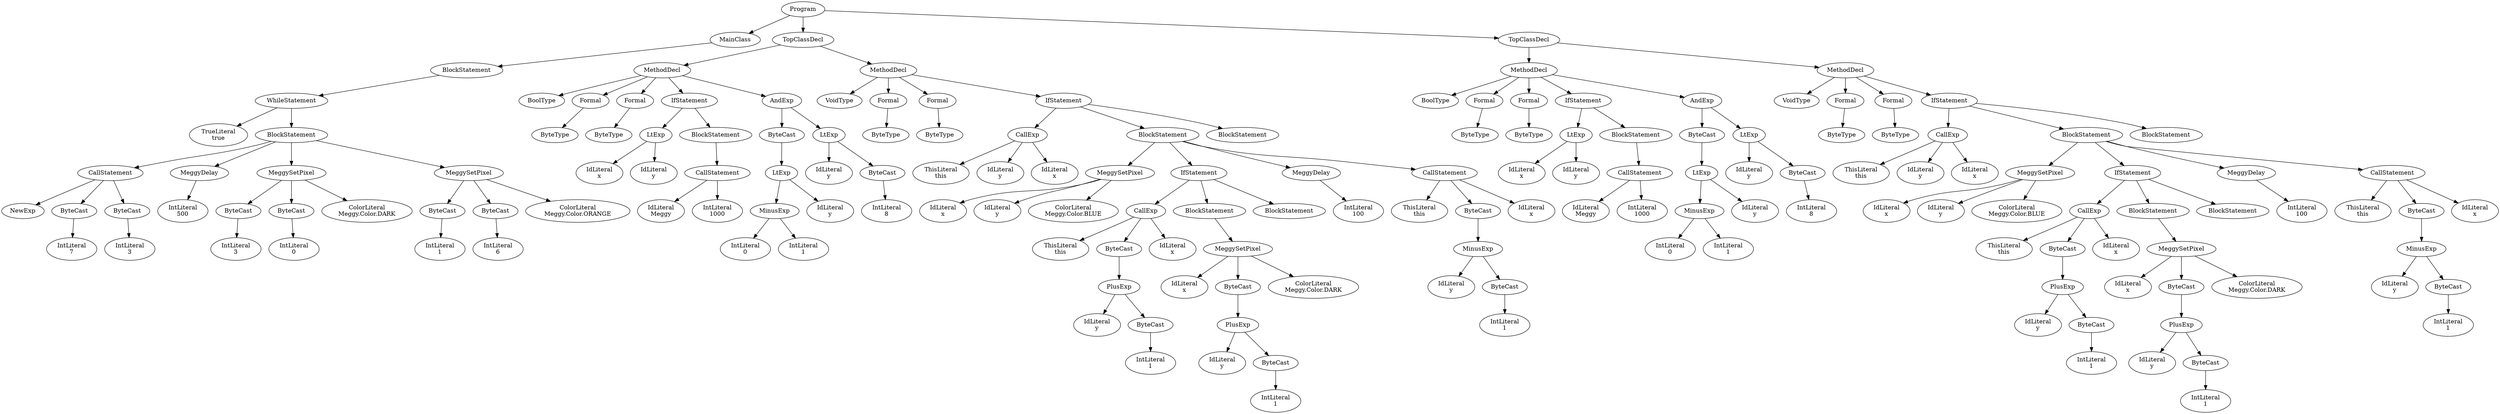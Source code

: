 digraph ASTGraph {
0 [ label="Program" ];
1 [ label="MainClass" ];
0 -> 1
2 [ label="BlockStatement" ];
1 -> 2
3 [ label="WhileStatement" ];
2 -> 3
4 [ label="TrueLiteral\ntrue" ];
3 -> 4
5 [ label="BlockStatement" ];
3 -> 5
6 [ label="CallStatement" ];
5 -> 6
7 [ label="NewExp" ];
6 -> 7
8 [ label="ByteCast" ];
6 -> 8
9 [ label="IntLiteral\n7" ];
8 -> 9
10 [ label="ByteCast" ];
6 -> 10
11 [ label="IntLiteral\n3" ];
10 -> 11
12 [ label="MeggyDelay" ];
5 -> 12
13 [ label="IntLiteral\n500" ];
12 -> 13
14 [ label="MeggySetPixel" ];
5 -> 14
15 [ label="ByteCast" ];
14 -> 15
16 [ label="IntLiteral\n3" ];
15 -> 16
17 [ label="ByteCast" ];
14 -> 17
18 [ label="IntLiteral\n0" ];
17 -> 18
19 [ label="ColorLiteral\nMeggy.Color.DARK" ];
14 -> 19
20 [ label="MeggySetPixel" ];
5 -> 20
21 [ label="ByteCast" ];
20 -> 21
22 [ label="IntLiteral\n1" ];
21 -> 22
23 [ label="ByteCast" ];
20 -> 23
24 [ label="IntLiteral\n6" ];
23 -> 24
25 [ label="ColorLiteral\nMeggy.Color.ORANGE" ];
20 -> 25
26 [ label="TopClassDecl" ];
0 -> 26
27 [ label="MethodDecl" ];
26 -> 27
28 [ label="BoolType" ];
27 -> 28
29 [ label="Formal" ];
27 -> 29
30 [ label="ByteType" ];
29 -> 30
31 [ label="Formal" ];
27 -> 31
32 [ label="ByteType" ];
31 -> 32
33 [ label="IfStatement" ];
27 -> 33
34 [ label="LtExp" ];
33 -> 34
35 [ label="IdLiteral\nx" ];
34 -> 35
36 [ label="IdLiteral\ny" ];
34 -> 36
37 [ label="BlockStatement" ];
33 -> 37
38 [ label="CallStatement" ];
37 -> 38
39 [ label="IdLiteral\nMeggy" ];
38 -> 39
40 [ label="IntLiteral\n1000" ];
38 -> 40
41 [ label="AndExp" ];
27 -> 41
42 [ label="ByteCast" ];
41 -> 42
43 [ label="LtExp" ];
42 -> 43
44 [ label="MinusExp" ];
43 -> 44
45 [ label="IntLiteral\n0" ];
44 -> 45
46 [ label="IntLiteral\n1" ];
44 -> 46
47 [ label="IdLiteral\ny" ];
43 -> 47
48 [ label="LtExp" ];
41 -> 48
49 [ label="IdLiteral\ny" ];
48 -> 49
50 [ label="ByteCast" ];
48 -> 50
51 [ label="IntLiteral\n8" ];
50 -> 51
52 [ label="MethodDecl" ];
26 -> 52
53 [ label="VoidType" ];
52 -> 53
54 [ label="Formal" ];
52 -> 54
55 [ label="ByteType" ];
54 -> 55
56 [ label="Formal" ];
52 -> 56
57 [ label="ByteType" ];
56 -> 57
58 [ label="IfStatement" ];
52 -> 58
59 [ label="CallExp" ];
58 -> 59
60 [ label="ThisLiteral\nthis" ];
59 -> 60
61 [ label="IdLiteral\ny" ];
59 -> 61
62 [ label="IdLiteral\nx" ];
59 -> 62
63 [ label="BlockStatement" ];
58 -> 63
64 [ label="MeggySetPixel" ];
63 -> 64
65 [ label="IdLiteral\nx" ];
64 -> 65
66 [ label="IdLiteral\ny" ];
64 -> 66
67 [ label="ColorLiteral\nMeggy.Color.BLUE" ];
64 -> 67
68 [ label="IfStatement" ];
63 -> 68
69 [ label="CallExp" ];
68 -> 69
70 [ label="ThisLiteral\nthis" ];
69 -> 70
71 [ label="ByteCast" ];
69 -> 71
72 [ label="PlusExp" ];
71 -> 72
73 [ label="IdLiteral\ny" ];
72 -> 73
74 [ label="ByteCast" ];
72 -> 74
75 [ label="IntLiteral\n1" ];
74 -> 75
76 [ label="IdLiteral\nx" ];
69 -> 76
77 [ label="BlockStatement" ];
68 -> 77
78 [ label="MeggySetPixel" ];
77 -> 78
79 [ label="IdLiteral\nx" ];
78 -> 79
80 [ label="ByteCast" ];
78 -> 80
81 [ label="PlusExp" ];
80 -> 81
82 [ label="IdLiteral\ny" ];
81 -> 82
83 [ label="ByteCast" ];
81 -> 83
84 [ label="IntLiteral\n1" ];
83 -> 84
85 [ label="ColorLiteral\nMeggy.Color.DARK" ];
78 -> 85
86 [ label="BlockStatement" ];
68 -> 86
87 [ label="MeggyDelay" ];
63 -> 87
88 [ label="IntLiteral\n100" ];
87 -> 88
89 [ label="CallStatement" ];
63 -> 89
90 [ label="ThisLiteral\nthis" ];
89 -> 90
91 [ label="ByteCast" ];
89 -> 91
92 [ label="MinusExp" ];
91 -> 92
93 [ label="IdLiteral\ny" ];
92 -> 93
94 [ label="ByteCast" ];
92 -> 94
95 [ label="IntLiteral\n1" ];
94 -> 95
96 [ label="IdLiteral\nx" ];
89 -> 96
97 [ label="BlockStatement" ];
58 -> 97
98 [ label="TopClassDecl" ];
0 -> 98
99 [ label="MethodDecl" ];
98 -> 99
100 [ label="BoolType" ];
99 -> 100
101 [ label="Formal" ];
99 -> 101
102 [ label="ByteType" ];
101 -> 102
103 [ label="Formal" ];
99 -> 103
104 [ label="ByteType" ];
103 -> 104
105 [ label="IfStatement" ];
99 -> 105
106 [ label="LtExp" ];
105 -> 106
107 [ label="IdLiteral\nx" ];
106 -> 107
108 [ label="IdLiteral\ny" ];
106 -> 108
109 [ label="BlockStatement" ];
105 -> 109
110 [ label="CallStatement" ];
109 -> 110
111 [ label="IdLiteral\nMeggy" ];
110 -> 111
112 [ label="IntLiteral\n1000" ];
110 -> 112
113 [ label="AndExp" ];
99 -> 113
114 [ label="ByteCast" ];
113 -> 114
115 [ label="LtExp" ];
114 -> 115
116 [ label="MinusExp" ];
115 -> 116
117 [ label="IntLiteral\n0" ];
116 -> 117
118 [ label="IntLiteral\n1" ];
116 -> 118
119 [ label="IdLiteral\ny" ];
115 -> 119
120 [ label="LtExp" ];
113 -> 120
121 [ label="IdLiteral\ny" ];
120 -> 121
122 [ label="ByteCast" ];
120 -> 122
123 [ label="IntLiteral\n8" ];
122 -> 123
124 [ label="MethodDecl" ];
98 -> 124
125 [ label="VoidType" ];
124 -> 125
126 [ label="Formal" ];
124 -> 126
127 [ label="ByteType" ];
126 -> 127
128 [ label="Formal" ];
124 -> 128
129 [ label="ByteType" ];
128 -> 129
130 [ label="IfStatement" ];
124 -> 130
131 [ label="CallExp" ];
130 -> 131
132 [ label="ThisLiteral\nthis" ];
131 -> 132
133 [ label="IdLiteral\ny" ];
131 -> 133
134 [ label="IdLiteral\nx" ];
131 -> 134
135 [ label="BlockStatement" ];
130 -> 135
136 [ label="MeggySetPixel" ];
135 -> 136
137 [ label="IdLiteral\nx" ];
136 -> 137
138 [ label="IdLiteral\ny" ];
136 -> 138
139 [ label="ColorLiteral\nMeggy.Color.BLUE" ];
136 -> 139
140 [ label="IfStatement" ];
135 -> 140
141 [ label="CallExp" ];
140 -> 141
142 [ label="ThisLiteral\nthis" ];
141 -> 142
143 [ label="ByteCast" ];
141 -> 143
144 [ label="PlusExp" ];
143 -> 144
145 [ label="IdLiteral\ny" ];
144 -> 145
146 [ label="ByteCast" ];
144 -> 146
147 [ label="IntLiteral\n1" ];
146 -> 147
148 [ label="IdLiteral\nx" ];
141 -> 148
149 [ label="BlockStatement" ];
140 -> 149
150 [ label="MeggySetPixel" ];
149 -> 150
151 [ label="IdLiteral\nx" ];
150 -> 151
152 [ label="ByteCast" ];
150 -> 152
153 [ label="PlusExp" ];
152 -> 153
154 [ label="IdLiteral\ny" ];
153 -> 154
155 [ label="ByteCast" ];
153 -> 155
156 [ label="IntLiteral\n1" ];
155 -> 156
157 [ label="ColorLiteral\nMeggy.Color.DARK" ];
150 -> 157
158 [ label="BlockStatement" ];
140 -> 158
159 [ label="MeggyDelay" ];
135 -> 159
160 [ label="IntLiteral\n100" ];
159 -> 160
161 [ label="CallStatement" ];
135 -> 161
162 [ label="ThisLiteral\nthis" ];
161 -> 162
163 [ label="ByteCast" ];
161 -> 163
164 [ label="MinusExp" ];
163 -> 164
165 [ label="IdLiteral\ny" ];
164 -> 165
166 [ label="ByteCast" ];
164 -> 166
167 [ label="IntLiteral\n1" ];
166 -> 167
168 [ label="IdLiteral\nx" ];
161 -> 168
169 [ label="BlockStatement" ];
130 -> 169
}
